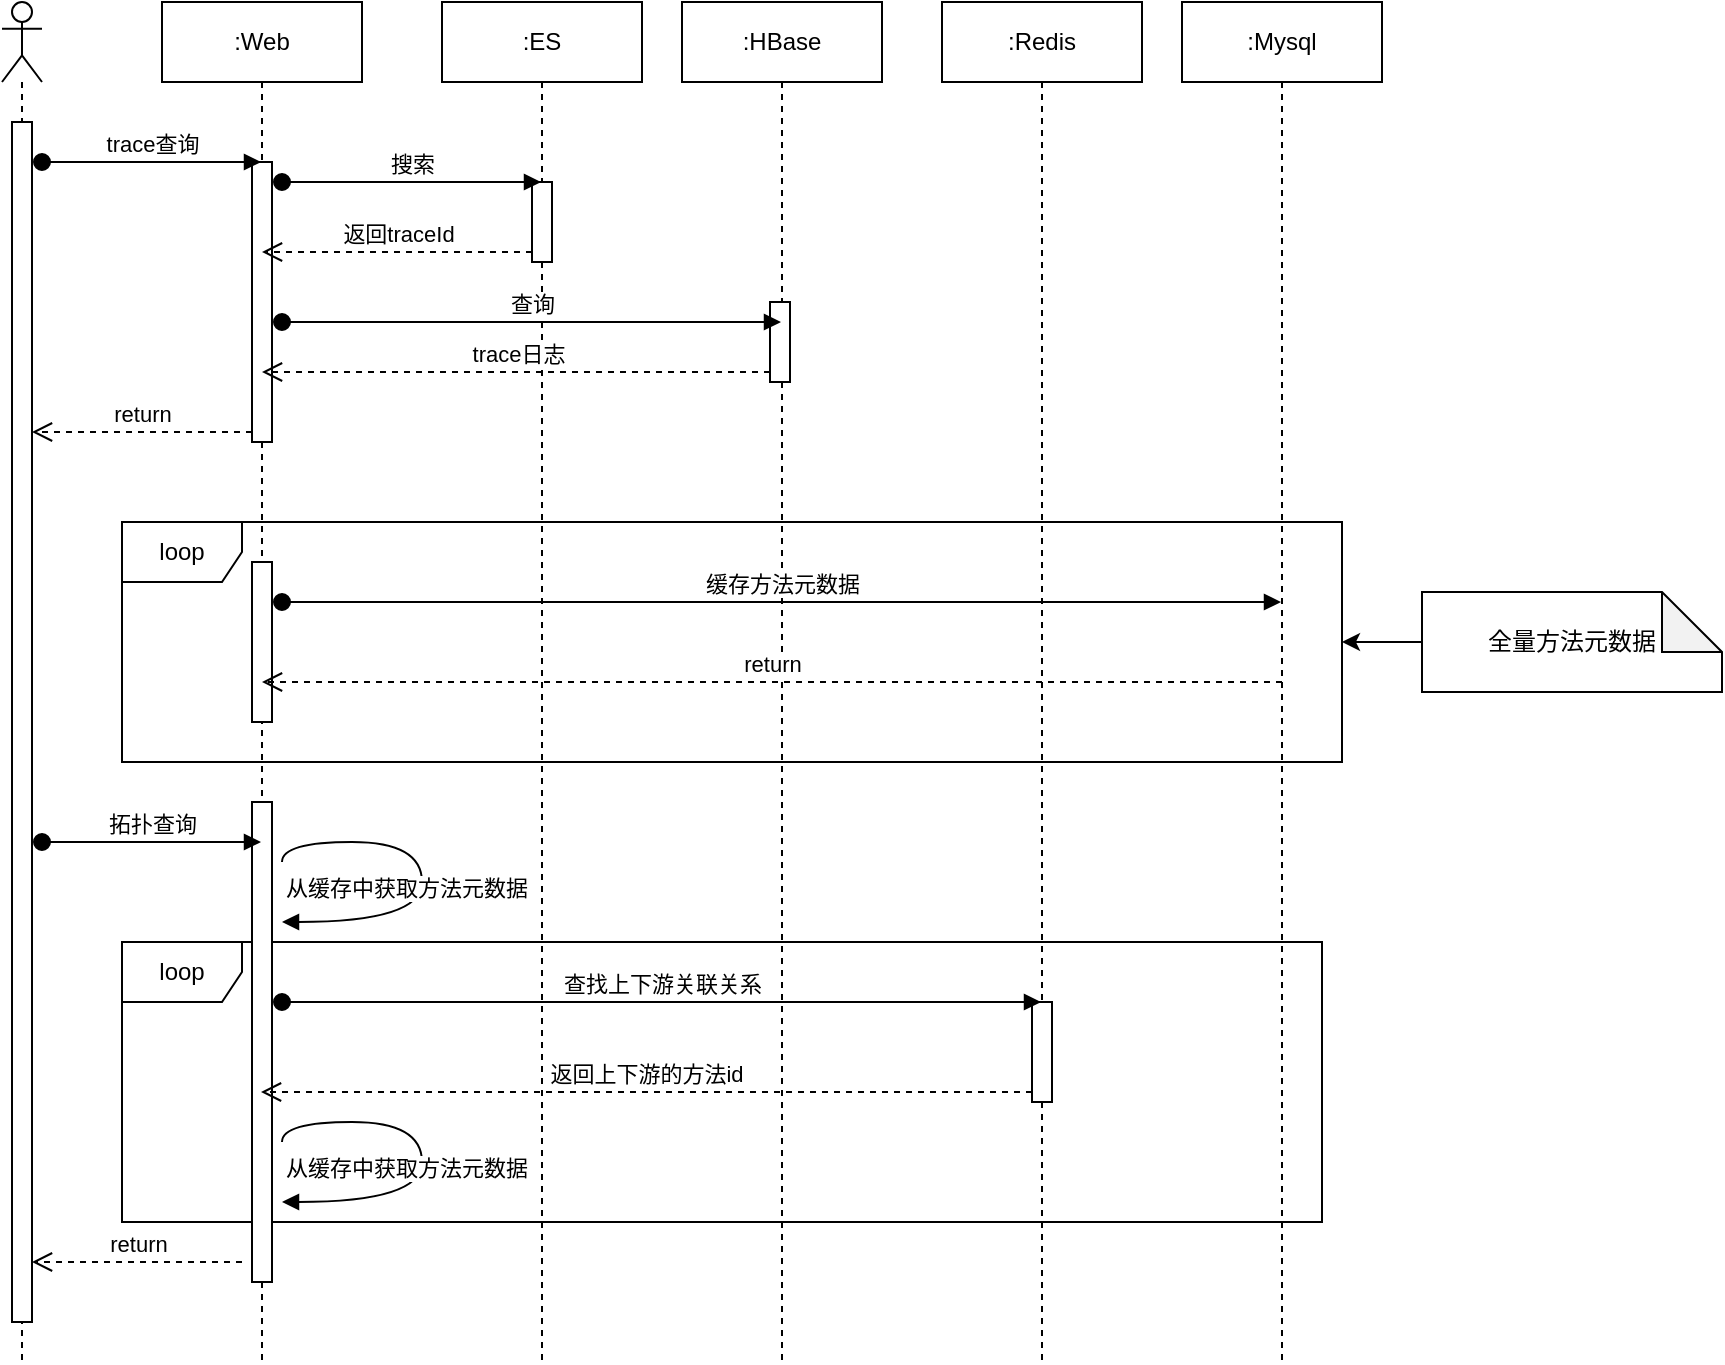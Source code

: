 <mxfile version="24.9.1">
  <diagram name="第 1 页" id="US9uIOEYUIHqThvWRjGj">
    <mxGraphModel dx="1042" dy="565" grid="1" gridSize="10" guides="1" tooltips="1" connect="1" arrows="1" fold="1" page="1" pageScale="1" pageWidth="827" pageHeight="1169" math="0" shadow="0">
      <root>
        <mxCell id="0" />
        <mxCell id="1" parent="0" />
        <mxCell id="3rne-YWLAK8L41fZsYoj-34" value="loop" style="shape=umlFrame;whiteSpace=wrap;html=1;pointerEvents=0;" vertex="1" parent="1">
          <mxGeometry x="90" y="340" width="610" height="120" as="geometry" />
        </mxCell>
        <mxCell id="3rne-YWLAK8L41fZsYoj-53" value="" style="edgeStyle=orthogonalEdgeStyle;rounded=0;orthogonalLoop=1;jettySize=auto;html=1;" edge="1" parent="1" source="3rne-YWLAK8L41fZsYoj-35" target="3rne-YWLAK8L41fZsYoj-34">
          <mxGeometry relative="1" as="geometry" />
        </mxCell>
        <mxCell id="3rne-YWLAK8L41fZsYoj-35" value="全量方法元数据" style="shape=note;whiteSpace=wrap;html=1;backgroundOutline=1;darkOpacity=0.05;" vertex="1" parent="1">
          <mxGeometry x="740" y="375" width="150" height="50" as="geometry" />
        </mxCell>
        <mxCell id="3rne-YWLAK8L41fZsYoj-43" value="loop" style="shape=umlFrame;whiteSpace=wrap;html=1;pointerEvents=0;" vertex="1" parent="1">
          <mxGeometry x="90" y="550" width="600" height="140" as="geometry" />
        </mxCell>
        <mxCell id="3rne-YWLAK8L41fZsYoj-47" value="" style="shape=umlLifeline;perimeter=lifelinePerimeter;whiteSpace=wrap;html=1;container=1;dropTarget=0;collapsible=0;recursiveResize=0;outlineConnect=0;portConstraint=eastwest;newEdgeStyle={&quot;curved&quot;:0,&quot;rounded&quot;:0};participant=umlActor;" vertex="1" parent="1">
          <mxGeometry x="30" y="80" width="20" height="680" as="geometry" />
        </mxCell>
        <mxCell id="3rne-YWLAK8L41fZsYoj-67" value="" style="html=1;points=[[0,0,0,0,5],[0,1,0,0,-5],[1,0,0,0,5],[1,1,0,0,-5]];perimeter=orthogonalPerimeter;outlineConnect=0;targetShapes=umlLifeline;portConstraint=eastwest;newEdgeStyle={&quot;curved&quot;:0,&quot;rounded&quot;:0};" vertex="1" parent="3rne-YWLAK8L41fZsYoj-47">
          <mxGeometry x="5" y="60" width="10" height="600" as="geometry" />
        </mxCell>
        <mxCell id="3rne-YWLAK8L41fZsYoj-48" value=":ES" style="shape=umlLifeline;perimeter=lifelinePerimeter;whiteSpace=wrap;html=1;container=1;dropTarget=0;collapsible=0;recursiveResize=0;outlineConnect=0;portConstraint=eastwest;newEdgeStyle={&quot;curved&quot;:0,&quot;rounded&quot;:0};" vertex="1" parent="1">
          <mxGeometry x="250" y="80" width="100" height="680" as="geometry" />
        </mxCell>
        <mxCell id="3rne-YWLAK8L41fZsYoj-61" value="" style="html=1;points=[[0,0,0,0,5],[0,1,0,0,-5],[1,0,0,0,5],[1,1,0,0,-5]];perimeter=orthogonalPerimeter;outlineConnect=0;targetShapes=umlLifeline;portConstraint=eastwest;newEdgeStyle={&quot;curved&quot;:0,&quot;rounded&quot;:0};" vertex="1" parent="3rne-YWLAK8L41fZsYoj-48">
          <mxGeometry x="45" y="90" width="10" height="40" as="geometry" />
        </mxCell>
        <mxCell id="3rne-YWLAK8L41fZsYoj-50" value=":HBase" style="shape=umlLifeline;perimeter=lifelinePerimeter;whiteSpace=wrap;html=1;container=1;dropTarget=0;collapsible=0;recursiveResize=0;outlineConnect=0;portConstraint=eastwest;newEdgeStyle={&quot;curved&quot;:0,&quot;rounded&quot;:0};" vertex="1" parent="1">
          <mxGeometry x="370" y="80" width="100" height="680" as="geometry" />
        </mxCell>
        <mxCell id="3rne-YWLAK8L41fZsYoj-64" value="" style="html=1;points=[[0,0,0,0,5],[0,1,0,0,-5],[1,0,0,0,5],[1,1,0,0,-5]];perimeter=orthogonalPerimeter;outlineConnect=0;targetShapes=umlLifeline;portConstraint=eastwest;newEdgeStyle={&quot;curved&quot;:0,&quot;rounded&quot;:0};" vertex="1" parent="3rne-YWLAK8L41fZsYoj-50">
          <mxGeometry x="44" y="150" width="10" height="40" as="geometry" />
        </mxCell>
        <mxCell id="3rne-YWLAK8L41fZsYoj-51" value=":Redis" style="shape=umlLifeline;perimeter=lifelinePerimeter;whiteSpace=wrap;html=1;container=1;dropTarget=0;collapsible=0;recursiveResize=0;outlineConnect=0;portConstraint=eastwest;newEdgeStyle={&quot;curved&quot;:0,&quot;rounded&quot;:0};" vertex="1" parent="1">
          <mxGeometry x="500" y="80" width="100" height="680" as="geometry" />
        </mxCell>
        <mxCell id="3rne-YWLAK8L41fZsYoj-77" value="" style="html=1;points=[[0,0,0,0,5],[0,1,0,0,-5],[1,0,0,0,5],[1,1,0,0,-5]];perimeter=orthogonalPerimeter;outlineConnect=0;targetShapes=umlLifeline;portConstraint=eastwest;newEdgeStyle={&quot;curved&quot;:0,&quot;rounded&quot;:0};" vertex="1" parent="3rne-YWLAK8L41fZsYoj-51">
          <mxGeometry x="45" y="500" width="10" height="50" as="geometry" />
        </mxCell>
        <mxCell id="3rne-YWLAK8L41fZsYoj-52" value=":Mysql" style="shape=umlLifeline;perimeter=lifelinePerimeter;whiteSpace=wrap;html=1;container=1;dropTarget=0;collapsible=0;recursiveResize=0;outlineConnect=0;portConstraint=eastwest;newEdgeStyle={&quot;curved&quot;:0,&quot;rounded&quot;:0};" vertex="1" parent="1">
          <mxGeometry x="620" y="80" width="100" height="680" as="geometry" />
        </mxCell>
        <mxCell id="3rne-YWLAK8L41fZsYoj-60" value=":Web" style="shape=umlLifeline;perimeter=lifelinePerimeter;whiteSpace=wrap;html=1;container=1;dropTarget=0;collapsible=0;recursiveResize=0;outlineConnect=0;portConstraint=eastwest;newEdgeStyle={&quot;curved&quot;:0,&quot;rounded&quot;:0};" vertex="1" parent="1">
          <mxGeometry x="110" y="80" width="100" height="680" as="geometry" />
        </mxCell>
        <mxCell id="3rne-YWLAK8L41fZsYoj-57" value="" style="html=1;points=[[0,0,0,0,5],[0,1,0,0,-5],[1,0,0,0,5],[1,1,0,0,-5]];perimeter=orthogonalPerimeter;outlineConnect=0;targetShapes=umlLifeline;portConstraint=eastwest;newEdgeStyle={&quot;curved&quot;:0,&quot;rounded&quot;:0};" vertex="1" parent="3rne-YWLAK8L41fZsYoj-60">
          <mxGeometry x="45" y="80" width="10" height="140" as="geometry" />
        </mxCell>
        <mxCell id="3rne-YWLAK8L41fZsYoj-71" value="" style="html=1;points=[[0,0,0,0,5],[0,1,0,0,-5],[1,0,0,0,5],[1,1,0,0,-5]];perimeter=orthogonalPerimeter;outlineConnect=0;targetShapes=umlLifeline;portConstraint=eastwest;newEdgeStyle={&quot;curved&quot;:0,&quot;rounded&quot;:0};" vertex="1" parent="3rne-YWLAK8L41fZsYoj-60">
          <mxGeometry x="45" y="280" width="10" height="80" as="geometry" />
        </mxCell>
        <mxCell id="3rne-YWLAK8L41fZsYoj-80" value="" style="html=1;points=[[0,0,0,0,5],[0,1,0,0,-5],[1,0,0,0,5],[1,1,0,0,-5]];perimeter=orthogonalPerimeter;outlineConnect=0;targetShapes=umlLifeline;portConstraint=eastwest;newEdgeStyle={&quot;curved&quot;:0,&quot;rounded&quot;:0};" vertex="1" parent="3rne-YWLAK8L41fZsYoj-60">
          <mxGeometry x="45" y="400" width="10" height="240" as="geometry" />
        </mxCell>
        <mxCell id="3rne-YWLAK8L41fZsYoj-79" value="返回上下游的方法id" style="html=1;verticalAlign=bottom;endArrow=open;dashed=1;endSize=8;curved=0;rounded=0;exitX=0;exitY=1;exitDx=0;exitDy=-5;" edge="1" source="3rne-YWLAK8L41fZsYoj-77" parent="1">
          <mxGeometry relative="1" as="geometry">
            <mxPoint x="159.5" y="625" as="targetPoint" />
          </mxGeometry>
        </mxCell>
        <mxCell id="3rne-YWLAK8L41fZsYoj-59" value="return" style="html=1;verticalAlign=bottom;endArrow=open;dashed=1;endSize=8;curved=0;rounded=0;exitX=0;exitY=1;exitDx=0;exitDy=-5;" edge="1" source="3rne-YWLAK8L41fZsYoj-57" parent="1" target="3rne-YWLAK8L41fZsYoj-67">
          <mxGeometry relative="1" as="geometry">
            <mxPoint x="90" y="235" as="targetPoint" />
          </mxGeometry>
        </mxCell>
        <mxCell id="3rne-YWLAK8L41fZsYoj-63" value="返回traceId" style="html=1;verticalAlign=bottom;endArrow=open;dashed=1;endSize=8;curved=0;rounded=0;exitX=0;exitY=1;exitDx=0;exitDy=-5;" edge="1" source="3rne-YWLAK8L41fZsYoj-61" parent="1" target="3rne-YWLAK8L41fZsYoj-60">
          <mxGeometry relative="1" as="geometry">
            <mxPoint x="225" y="245" as="targetPoint" />
          </mxGeometry>
        </mxCell>
        <mxCell id="3rne-YWLAK8L41fZsYoj-66" value="trace日志" style="html=1;verticalAlign=bottom;endArrow=open;dashed=1;endSize=8;curved=0;rounded=0;exitX=0;exitY=1;exitDx=0;exitDy=-5;" edge="1" source="3rne-YWLAK8L41fZsYoj-64" parent="1" target="3rne-YWLAK8L41fZsYoj-60">
          <mxGeometry x="-0.002" relative="1" as="geometry">
            <mxPoint x="344" y="265" as="targetPoint" />
            <mxPoint as="offset" />
          </mxGeometry>
        </mxCell>
        <mxCell id="3rne-YWLAK8L41fZsYoj-82" value="缓存方法元数据" style="html=1;verticalAlign=bottom;startArrow=oval;startFill=1;endArrow=block;startSize=8;curved=0;rounded=0;" edge="1" parent="1" target="3rne-YWLAK8L41fZsYoj-52">
          <mxGeometry width="60" relative="1" as="geometry">
            <mxPoint x="170" y="380" as="sourcePoint" />
            <mxPoint x="230" y="380" as="targetPoint" />
          </mxGeometry>
        </mxCell>
        <mxCell id="3rne-YWLAK8L41fZsYoj-83" value="return" style="html=1;verticalAlign=bottom;endArrow=open;dashed=1;endSize=8;curved=0;rounded=0;" edge="1" parent="1" target="3rne-YWLAK8L41fZsYoj-60">
          <mxGeometry relative="1" as="geometry">
            <mxPoint x="670" y="420" as="sourcePoint" />
            <mxPoint x="590" y="420" as="targetPoint" />
          </mxGeometry>
        </mxCell>
        <mxCell id="3rne-YWLAK8L41fZsYoj-84" value="拓扑查询" style="html=1;verticalAlign=bottom;startArrow=oval;startFill=1;endArrow=block;startSize=8;curved=0;rounded=0;" edge="1" parent="1" target="3rne-YWLAK8L41fZsYoj-60">
          <mxGeometry width="60" relative="1" as="geometry">
            <mxPoint x="50" y="500" as="sourcePoint" />
            <mxPoint x="110" y="500" as="targetPoint" />
          </mxGeometry>
        </mxCell>
        <mxCell id="3rne-YWLAK8L41fZsYoj-85" value="return" style="html=1;verticalAlign=bottom;endArrow=open;dashed=1;endSize=8;curved=0;rounded=0;" edge="1" parent="1">
          <mxGeometry relative="1" as="geometry">
            <mxPoint x="150" y="710" as="sourcePoint" />
            <mxPoint x="45" y="710" as="targetPoint" />
          </mxGeometry>
        </mxCell>
        <mxCell id="3rne-YWLAK8L41fZsYoj-86" value="查找上下游关联关系" style="html=1;verticalAlign=bottom;startArrow=oval;startFill=1;endArrow=block;startSize=8;curved=0;rounded=0;" edge="1" parent="1">
          <mxGeometry width="60" relative="1" as="geometry">
            <mxPoint x="170" y="580" as="sourcePoint" />
            <mxPoint x="549.5" y="580" as="targetPoint" />
          </mxGeometry>
        </mxCell>
        <mxCell id="3rne-YWLAK8L41fZsYoj-101" value="从缓存中获取方法元数据" style="endArrow=block;endFill=1;html=1;edgeStyle=orthogonalEdgeStyle;align=left;verticalAlign=top;rounded=0;curved=1;" edge="1" parent="1">
          <mxGeometry x="-1" relative="1" as="geometry">
            <mxPoint x="170" y="510" as="sourcePoint" />
            <mxPoint x="170" y="540" as="targetPoint" />
            <Array as="points">
              <mxPoint x="170" y="500" />
              <mxPoint x="240" y="500" />
            </Array>
          </mxGeometry>
        </mxCell>
        <mxCell id="3rne-YWLAK8L41fZsYoj-104" value="从缓存中获取方法元数据" style="endArrow=block;endFill=1;html=1;edgeStyle=orthogonalEdgeStyle;align=left;verticalAlign=top;rounded=0;curved=1;" edge="1" parent="1">
          <mxGeometry x="-1" relative="1" as="geometry">
            <mxPoint x="170" y="650" as="sourcePoint" />
            <mxPoint x="170" y="680" as="targetPoint" />
            <Array as="points">
              <mxPoint x="170" y="640" />
              <mxPoint x="240" y="640" />
            </Array>
          </mxGeometry>
        </mxCell>
        <mxCell id="3rne-YWLAK8L41fZsYoj-105" value="trace查询" style="html=1;verticalAlign=bottom;startArrow=oval;startFill=1;endArrow=block;startSize=8;curved=0;rounded=0;" edge="1" parent="1" target="3rne-YWLAK8L41fZsYoj-60">
          <mxGeometry width="60" relative="1" as="geometry">
            <mxPoint x="50" y="160" as="sourcePoint" />
            <mxPoint x="110" y="160" as="targetPoint" />
          </mxGeometry>
        </mxCell>
        <mxCell id="3rne-YWLAK8L41fZsYoj-106" value="搜索" style="html=1;verticalAlign=bottom;startArrow=oval;startFill=1;endArrow=block;startSize=8;curved=0;rounded=0;" edge="1" parent="1" target="3rne-YWLAK8L41fZsYoj-48">
          <mxGeometry x="0.004" width="60" relative="1" as="geometry">
            <mxPoint x="170" y="170" as="sourcePoint" />
            <mxPoint x="230" y="170" as="targetPoint" />
            <mxPoint as="offset" />
          </mxGeometry>
        </mxCell>
        <mxCell id="3rne-YWLAK8L41fZsYoj-107" value="查询" style="html=1;verticalAlign=bottom;startArrow=oval;startFill=1;endArrow=block;startSize=8;curved=0;rounded=0;" edge="1" parent="1" target="3rne-YWLAK8L41fZsYoj-50">
          <mxGeometry width="60" relative="1" as="geometry">
            <mxPoint x="170" y="240" as="sourcePoint" />
            <mxPoint x="230" y="240" as="targetPoint" />
          </mxGeometry>
        </mxCell>
      </root>
    </mxGraphModel>
  </diagram>
</mxfile>
